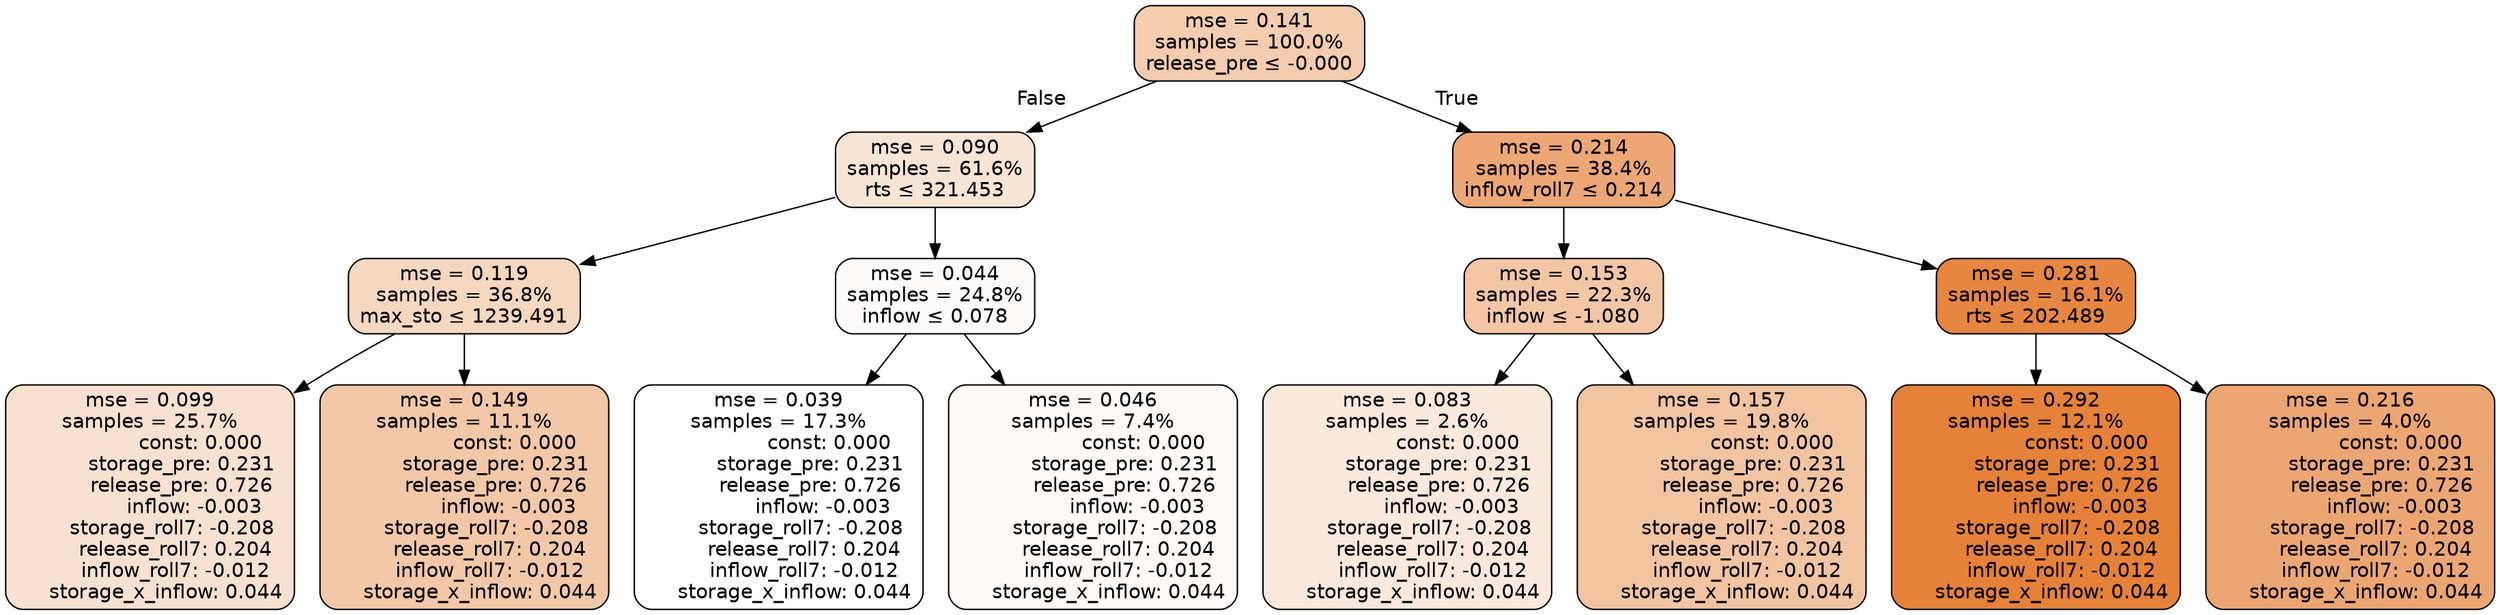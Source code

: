 digraph tree {
node [shape=rectangle, style="filled, rounded", color="black", fontname=helvetica] ;
edge [fontname=helvetica] ;
	"0" [label="mse = 0.141
samples = 100.0%
release_pre &le; -0.000", fillcolor="#f4ccaf"]
	"1" [label="mse = 0.090
samples = 61.6%
rts &le; 321.453", fillcolor="#f9e5d6"]
	"2" [label="mse = 0.119
samples = 36.8%
max_sto &le; 1239.491", fillcolor="#f6d7c0"]
	"3" [label="mse = 0.099
samples = 25.7%
                const: 0.000
          storage_pre: 0.231
          release_pre: 0.726
              inflow: -0.003
       storage_roll7: -0.208
        release_roll7: 0.204
        inflow_roll7: -0.012
     storage_x_inflow: 0.044", fillcolor="#f8e1d0"]
	"4" [label="mse = 0.149
samples = 11.1%
                const: 0.000
          storage_pre: 0.231
          release_pre: 0.726
              inflow: -0.003
       storage_roll7: -0.208
        release_roll7: 0.204
        inflow_roll7: -0.012
     storage_x_inflow: 0.044", fillcolor="#f3c8a8"]
	"5" [label="mse = 0.044
samples = 24.8%
inflow &le; 0.078", fillcolor="#fefcfb"]
	"6" [label="mse = 0.039
samples = 17.3%
                const: 0.000
          storage_pre: 0.231
          release_pre: 0.726
              inflow: -0.003
       storage_roll7: -0.208
        release_roll7: 0.204
        inflow_roll7: -0.012
     storage_x_inflow: 0.044", fillcolor="#ffffff"]
	"7" [label="mse = 0.046
samples = 7.4%
                const: 0.000
          storage_pre: 0.231
          release_pre: 0.726
              inflow: -0.003
       storage_roll7: -0.208
        release_roll7: 0.204
        inflow_roll7: -0.012
     storage_x_inflow: 0.044", fillcolor="#fefbf9"]
	"8" [label="mse = 0.214
samples = 38.4%
inflow_roll7 &le; 0.214", fillcolor="#eda776"]
	"9" [label="mse = 0.153
samples = 22.3%
inflow &le; -1.080", fillcolor="#f3c6a6"]
	"10" [label="mse = 0.083
samples = 2.6%
                const: 0.000
          storage_pre: 0.231
          release_pre: 0.726
              inflow: -0.003
       storage_roll7: -0.208
        release_roll7: 0.204
        inflow_roll7: -0.012
     storage_x_inflow: 0.044", fillcolor="#fae9dc"]
	"11" [label="mse = 0.157
samples = 19.8%
                const: 0.000
          storage_pre: 0.231
          release_pre: 0.726
              inflow: -0.003
       storage_roll7: -0.208
        release_roll7: 0.204
        inflow_roll7: -0.012
     storage_x_inflow: 0.044", fillcolor="#f2c4a2"]
	"12" [label="mse = 0.281
samples = 16.1%
rts &le; 202.489", fillcolor="#e68641"]
	"13" [label="mse = 0.292
samples = 12.1%
                const: 0.000
          storage_pre: 0.231
          release_pre: 0.726
              inflow: -0.003
       storage_roll7: -0.208
        release_roll7: 0.204
        inflow_roll7: -0.012
     storage_x_inflow: 0.044", fillcolor="#e58139"]
	"14" [label="mse = 0.216
samples = 4.0%
                const: 0.000
          storage_pre: 0.231
          release_pre: 0.726
              inflow: -0.003
       storage_roll7: -0.208
        release_roll7: 0.204
        inflow_roll7: -0.012
     storage_x_inflow: 0.044", fillcolor="#eca674"]

	"0" -> "1" [labeldistance=2.5, labelangle=45, headlabel="False"]
	"1" -> "2"
	"2" -> "3"
	"2" -> "4"
	"1" -> "5"
	"5" -> "6"
	"5" -> "7"
	"0" -> "8" [labeldistance=2.5, labelangle=-45, headlabel="True"]
	"8" -> "9"
	"9" -> "10"
	"9" -> "11"
	"8" -> "12"
	"12" -> "13"
	"12" -> "14"
}
